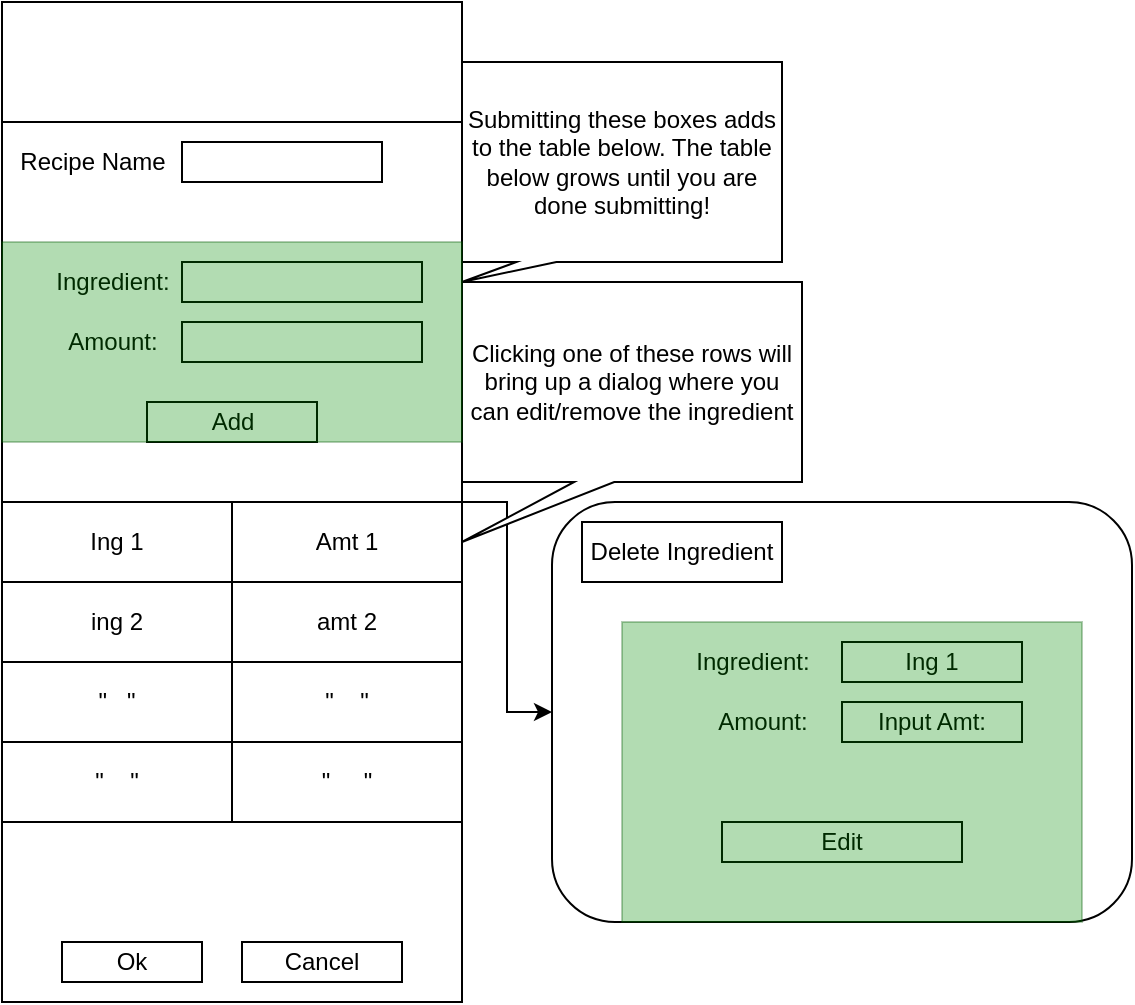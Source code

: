 <mxfile>
    <diagram id="3AVd1h9ltRHQ-pUu8P7T" name="Recipe/ingredient input">
        <mxGraphModel dx="507" dy="504" grid="1" gridSize="10" guides="1" tooltips="1" connect="1" arrows="1" fold="1" page="1" pageScale="1" pageWidth="850" pageHeight="1100" math="0" shadow="0">
            <root>
                <mxCell id="0"/>
                <mxCell id="1" parent="0"/>
                <mxCell id="26" style="edgeStyle=orthogonalEdgeStyle;rounded=0;orthogonalLoop=1;jettySize=auto;html=1;" parent="1" source="2" target="27" edge="1">
                    <mxGeometry relative="1" as="geometry">
                        <mxPoint x="420" y="260" as="targetPoint"/>
                    </mxGeometry>
                </mxCell>
                <mxCell id="2" value="" style="whiteSpace=wrap;html=1;" parent="1" vertex="1">
                    <mxGeometry x="150" y="10" width="230" height="500" as="geometry"/>
                </mxCell>
                <mxCell id="3" value="" style="whiteSpace=wrap;html=1;" parent="1" vertex="1">
                    <mxGeometry x="150" y="10" width="230" height="60" as="geometry"/>
                </mxCell>
                <mxCell id="4" value="" style="whiteSpace=wrap;html=1;rotation=0;" parent="1" vertex="1">
                    <mxGeometry x="240" y="80" width="100" height="20" as="geometry"/>
                </mxCell>
                <mxCell id="5" value="" style="whiteSpace=wrap;html=1;rotation=0;" parent="1" vertex="1">
                    <mxGeometry x="240" y="140" width="120" height="20" as="geometry"/>
                </mxCell>
                <mxCell id="6" value="" style="shape=table;html=1;whiteSpace=wrap;startSize=0;container=1;collapsible=0;childLayout=tableLayout;" parent="1" vertex="1">
                    <mxGeometry x="150" y="260" width="230" height="160" as="geometry"/>
                </mxCell>
                <mxCell id="7" value="" style="shape=partialRectangle;html=1;whiteSpace=wrap;collapsible=0;dropTarget=0;pointerEvents=0;fillColor=none;top=0;left=0;bottom=0;right=0;points=[[0,0.5],[1,0.5]];portConstraint=eastwest;" parent="6" vertex="1">
                    <mxGeometry width="230" height="40" as="geometry"/>
                </mxCell>
                <mxCell id="8" value="Ing 1" style="shape=partialRectangle;html=1;whiteSpace=wrap;connectable=0;overflow=hidden;fillColor=none;top=0;left=0;bottom=0;right=0;" parent="7" vertex="1">
                    <mxGeometry width="115" height="40" as="geometry"/>
                </mxCell>
                <mxCell id="9" value="Amt 1" style="shape=partialRectangle;html=1;whiteSpace=wrap;connectable=0;overflow=hidden;fillColor=none;top=0;left=0;bottom=0;right=0;" parent="7" vertex="1">
                    <mxGeometry x="115" width="115" height="40" as="geometry"/>
                </mxCell>
                <mxCell id="10" value="" style="shape=partialRectangle;html=1;whiteSpace=wrap;collapsible=0;dropTarget=0;pointerEvents=0;fillColor=none;top=0;left=0;bottom=0;right=0;points=[[0,0.5],[1,0.5]];portConstraint=eastwest;" parent="6" vertex="1">
                    <mxGeometry y="40" width="230" height="40" as="geometry"/>
                </mxCell>
                <mxCell id="11" value="ing 2" style="shape=partialRectangle;html=1;whiteSpace=wrap;connectable=0;overflow=hidden;fillColor=none;top=0;left=0;bottom=0;right=0;" parent="10" vertex="1">
                    <mxGeometry width="115" height="40" as="geometry"/>
                </mxCell>
                <mxCell id="12" value="amt 2" style="shape=partialRectangle;html=1;whiteSpace=wrap;connectable=0;overflow=hidden;fillColor=none;top=0;left=0;bottom=0;right=0;" parent="10" vertex="1">
                    <mxGeometry x="115" width="115" height="40" as="geometry"/>
                </mxCell>
                <mxCell id="13" value="" style="shape=partialRectangle;html=1;whiteSpace=wrap;collapsible=0;dropTarget=0;pointerEvents=0;fillColor=none;top=0;left=0;bottom=0;right=0;points=[[0,0.5],[1,0.5]];portConstraint=eastwest;" parent="6" vertex="1">
                    <mxGeometry y="80" width="230" height="40" as="geometry"/>
                </mxCell>
                <mxCell id="14" value="&quot;&amp;nbsp; &amp;nbsp;&quot;" style="shape=partialRectangle;html=1;whiteSpace=wrap;connectable=0;overflow=hidden;fillColor=none;top=0;left=0;bottom=0;right=0;" parent="13" vertex="1">
                    <mxGeometry width="115" height="40" as="geometry"/>
                </mxCell>
                <mxCell id="15" value="&quot;&amp;nbsp; &amp;nbsp; &quot;" style="shape=partialRectangle;html=1;whiteSpace=wrap;connectable=0;overflow=hidden;fillColor=none;top=0;left=0;bottom=0;right=0;" parent="13" vertex="1">
                    <mxGeometry x="115" width="115" height="40" as="geometry"/>
                </mxCell>
                <mxCell id="16" value="" style="shape=partialRectangle;html=1;whiteSpace=wrap;collapsible=0;dropTarget=0;pointerEvents=0;fillColor=none;top=0;left=0;bottom=0;right=0;points=[[0,0.5],[1,0.5]];portConstraint=eastwest;" parent="6" vertex="1">
                    <mxGeometry y="120" width="230" height="40" as="geometry"/>
                </mxCell>
                <mxCell id="17" value="&quot;&amp;nbsp; &amp;nbsp; &quot;" style="shape=partialRectangle;html=1;whiteSpace=wrap;connectable=0;overflow=hidden;fillColor=none;top=0;left=0;bottom=0;right=0;" parent="16" vertex="1">
                    <mxGeometry width="115" height="40" as="geometry"/>
                </mxCell>
                <mxCell id="18" value="&quot;&amp;nbsp; &amp;nbsp; &amp;nbsp;&quot;" style="shape=partialRectangle;html=1;whiteSpace=wrap;connectable=0;overflow=hidden;fillColor=none;top=0;left=0;bottom=0;right=0;" parent="16" vertex="1">
                    <mxGeometry x="115" width="115" height="40" as="geometry"/>
                </mxCell>
                <mxCell id="19" value="Recipe Name" style="text;html=1;resizable=0;autosize=1;align=center;verticalAlign=middle;points=[];fillColor=none;strokeColor=none;rounded=0;" parent="1" vertex="1">
                    <mxGeometry x="150" y="80" width="90" height="20" as="geometry"/>
                </mxCell>
                <mxCell id="20" value="Ingredient:" style="text;html=1;resizable=0;autosize=1;align=center;verticalAlign=middle;points=[];fillColor=none;strokeColor=none;rounded=0;" parent="1" vertex="1">
                    <mxGeometry x="170" y="140" width="70" height="20" as="geometry"/>
                </mxCell>
                <mxCell id="21" value="Amount:" style="text;html=1;resizable=0;autosize=1;align=center;verticalAlign=middle;points=[];fillColor=none;strokeColor=none;rounded=0;" parent="1" vertex="1">
                    <mxGeometry x="175" y="170" width="60" height="20" as="geometry"/>
                </mxCell>
                <mxCell id="22" value="" style="whiteSpace=wrap;html=1;" parent="1" vertex="1">
                    <mxGeometry x="240" y="170" width="120" height="20" as="geometry"/>
                </mxCell>
                <mxCell id="23" value="Add" style="whiteSpace=wrap;html=1;" parent="1" vertex="1">
                    <mxGeometry x="222.5" y="210" width="85" height="20" as="geometry"/>
                </mxCell>
                <mxCell id="24" value="Ok" style="whiteSpace=wrap;html=1;" parent="1" vertex="1">
                    <mxGeometry x="180" y="480" width="70" height="20" as="geometry"/>
                </mxCell>
                <mxCell id="25" value="Cancel" style="whiteSpace=wrap;html=1;" parent="1" vertex="1">
                    <mxGeometry x="270" y="480" width="80" height="20" as="geometry"/>
                </mxCell>
                <mxCell id="27" value="" style="rounded=1;whiteSpace=wrap;html=1;" parent="1" vertex="1">
                    <mxGeometry x="425" y="260" width="290" height="210" as="geometry"/>
                </mxCell>
                <mxCell id="28" value="Delete Ingredient" style="whiteSpace=wrap;html=1;" parent="1" vertex="1">
                    <mxGeometry x="440" y="270" width="100" height="30" as="geometry"/>
                </mxCell>
                <mxCell id="29" value="Ingredient:" style="text;html=1;resizable=0;autosize=1;align=center;verticalAlign=middle;points=[];fillColor=none;strokeColor=none;rounded=0;" parent="1" vertex="1">
                    <mxGeometry x="490" y="330" width="70" height="20" as="geometry"/>
                </mxCell>
                <mxCell id="30" value="Ing 1" style="whiteSpace=wrap;html=1;" parent="1" vertex="1">
                    <mxGeometry x="570" y="330" width="90" height="20" as="geometry"/>
                </mxCell>
                <mxCell id="31" value="Amount:" style="text;html=1;resizable=0;autosize=1;align=center;verticalAlign=middle;points=[];fillColor=none;strokeColor=none;rounded=0;" parent="1" vertex="1">
                    <mxGeometry x="500" y="360" width="60" height="20" as="geometry"/>
                </mxCell>
                <mxCell id="32" value="Input Amt:" style="whiteSpace=wrap;html=1;" parent="1" vertex="1">
                    <mxGeometry x="570" y="360" width="90" height="20" as="geometry"/>
                </mxCell>
                <mxCell id="33" value="Edit" style="whiteSpace=wrap;html=1;" parent="1" vertex="1">
                    <mxGeometry x="510" y="420" width="120" height="20" as="geometry"/>
                </mxCell>
                <mxCell id="34" value="Submitting these boxes adds to the table below. The table below grows until you are done submitting!" style="shape=callout;whiteSpace=wrap;html=1;perimeter=calloutPerimeter;position2=0;size=10;position=0.17;" parent="1" vertex="1">
                    <mxGeometry x="380" y="40" width="160" height="110" as="geometry"/>
                </mxCell>
                <mxCell id="35" value="Clicking one of these rows will bring up a dialog where you can edit/remove the ingredient" style="shape=callout;whiteSpace=wrap;html=1;perimeter=calloutPerimeter;position2=0;size=30;position=0.33;" parent="1" vertex="1">
                    <mxGeometry x="380" y="150" width="170" height="130" as="geometry"/>
                </mxCell>
                <mxCell id="36" value="" style="rounded=0;whiteSpace=wrap;html=1;opacity=30;fillColor=#008a00;strokeColor=#005700;fontColor=#ffffff;" parent="1" vertex="1">
                    <mxGeometry x="150" y="130" width="230" height="100" as="geometry"/>
                </mxCell>
                <mxCell id="37" value="" style="rounded=0;whiteSpace=wrap;html=1;opacity=30;fillColor=#008a00;strokeColor=#005700;fontColor=#ffffff;" parent="1" vertex="1">
                    <mxGeometry x="460" y="320" width="230" height="150" as="geometry"/>
                </mxCell>
            </root>
        </mxGraphModel>
    </diagram>
    <diagram id="GiPZp5zmL2UlnNjpG3-Y" name="Ingredient Inventory input">
        &#xa;        &#xa;        &#xa;&#xa;&#xa;
        <mxGraphModel dx="273" dy="617" grid="1" gridSize="10" guides="1" tooltips="1" connect="1" arrows="1" fold="1" page="1" pageScale="1" pageWidth="850" pageHeight="1100" math="0" shadow="0">
            &#xa;            &#xa;            &#xa;&#xa;&#xa;
            <root>
                &#xa;                &#xa;                &#xa;&#xa;&#xa;
                <mxCell id="L5mP2ktc0rMAaEoYQE35-0"/>
                &#xa;                &#xa;                &#xa;&#xa;&#xa;
                <mxCell id="L5mP2ktc0rMAaEoYQE35-1" parent="L5mP2ktc0rMAaEoYQE35-0"/>
                &#xa;                &#xa;                &#xa;&#xa;&#xa;
                <mxCell id="TaaziKy1Ox2-TLBq6wDf-0" value="" style="whiteSpace=wrap;html=1;" vertex="1" parent="L5mP2ktc0rMAaEoYQE35-1">
                    &#xa;                    &#xa;                    &#xa;&#xa;&#xa;
                    <mxGeometry x="150" y="10" width="230" height="500" as="geometry"/>
                    &#xa;                    &#xa;                    &#xa;&#xa;&#xa;
                </mxCell>
                &#xa;                &#xa;                &#xa;&#xa;&#xa;
                <mxCell id="TaaziKy1Ox2-TLBq6wDf-1" value="" style="whiteSpace=wrap;html=1;" vertex="1" parent="L5mP2ktc0rMAaEoYQE35-1">
                    &#xa;                    &#xa;                    &#xa;&#xa;&#xa;
                    <mxGeometry x="150" y="10" width="230" height="60" as="geometry"/>
                    &#xa;                    &#xa;                    &#xa;&#xa;&#xa;
                </mxCell>
                &#xa;                &#xa;                &#xa;&#xa;&#xa;
                <mxCell id="TaaziKy1Ox2-TLBq6wDf-3" value="" style="whiteSpace=wrap;html=1;rotation=0;" vertex="1" parent="L5mP2ktc0rMAaEoYQE35-1">
                    &#xa;                    &#xa;                    &#xa;&#xa;&#xa;
                    <mxGeometry x="230" y="80" width="120" height="20" as="geometry"/>
                    &#xa;                    &#xa;                    &#xa;&#xa;&#xa;
                </mxCell>
                &#xa;                &#xa;                &#xa;&#xa;&#xa;
                <mxCell id="TaaziKy1Ox2-TLBq6wDf-4" value="" style="shape=table;html=1;whiteSpace=wrap;startSize=0;container=1;collapsible=0;childLayout=tableLayout;" vertex="1" parent="L5mP2ktc0rMAaEoYQE35-1">
                    &#xa;                    &#xa;                    &#xa;&#xa;&#xa;
                    <mxGeometry x="150" y="150" width="230" height="260" as="geometry"/>
                    &#xa;                    &#xa;                    &#xa;&#xa;&#xa;
                </mxCell>
                &#xa;                &#xa;                &#xa;&#xa;&#xa;
                <mxCell id="TaaziKy1Ox2-TLBq6wDf-5" value="" style="shape=partialRectangle;html=1;whiteSpace=wrap;collapsible=0;dropTarget=0;pointerEvents=0;fillColor=none;top=0;left=0;bottom=0;right=0;points=[[0,0.5],[1,0.5]];portConstraint=eastwest;" vertex="1" parent="TaaziKy1Ox2-TLBq6wDf-4">
                    &#xa;                    &#xa;                    &#xa;&#xa;&#xa;
                    <mxGeometry width="230" height="65" as="geometry"/>
                    &#xa;                    &#xa;                    &#xa;&#xa;&#xa;
                </mxCell>
                &#xa;                &#xa;                &#xa;&#xa;&#xa;
                <mxCell id="TaaziKy1Ox2-TLBq6wDf-6" value="Ing 1" style="shape=partialRectangle;html=1;whiteSpace=wrap;connectable=0;overflow=hidden;fillColor=none;top=0;left=0;bottom=0;right=0;" vertex="1" parent="TaaziKy1Ox2-TLBq6wDf-5">
                    &#xa;                    &#xa;                    &#xa;&#xa;&#xa;
                    <mxGeometry width="115" height="65" as="geometry"/>
                    &#xa;                    &#xa;                    &#xa;&#xa;&#xa;
                </mxCell>
                &#xa;                &#xa;                &#xa;&#xa;&#xa;
                <mxCell id="TaaziKy1Ox2-TLBq6wDf-7" value="Amt 1" style="shape=partialRectangle;html=1;whiteSpace=wrap;connectable=0;overflow=hidden;fillColor=none;top=0;left=0;bottom=0;right=0;" vertex="1" parent="TaaziKy1Ox2-TLBq6wDf-5">
                    &#xa;                    &#xa;                    &#xa;&#xa;&#xa;
                    <mxGeometry x="115" width="115" height="65" as="geometry"/>
                    &#xa;                    &#xa;                    &#xa;&#xa;&#xa;
                </mxCell>
                &#xa;                &#xa;                &#xa;&#xa;&#xa;
                <mxCell id="TaaziKy1Ox2-TLBq6wDf-8" value="" style="shape=partialRectangle;html=1;whiteSpace=wrap;collapsible=0;dropTarget=0;pointerEvents=0;fillColor=none;top=0;left=0;bottom=0;right=0;points=[[0,0.5],[1,0.5]];portConstraint=eastwest;" vertex="1" parent="TaaziKy1Ox2-TLBq6wDf-4">
                    &#xa;                    &#xa;                    &#xa;&#xa;&#xa;
                    <mxGeometry y="65" width="230" height="65" as="geometry"/>
                    &#xa;                    &#xa;                    &#xa;&#xa;&#xa;
                </mxCell>
                &#xa;                &#xa;                &#xa;&#xa;&#xa;
                <mxCell id="TaaziKy1Ox2-TLBq6wDf-9" value="ing 2" style="shape=partialRectangle;html=1;whiteSpace=wrap;connectable=0;overflow=hidden;fillColor=none;top=0;left=0;bottom=0;right=0;" vertex="1" parent="TaaziKy1Ox2-TLBq6wDf-8">
                    &#xa;                    &#xa;                    &#xa;&#xa;&#xa;
                    <mxGeometry width="115" height="65" as="geometry"/>
                    &#xa;                    &#xa;                    &#xa;&#xa;&#xa;
                </mxCell>
                &#xa;                &#xa;                &#xa;&#xa;&#xa;
                <mxCell id="TaaziKy1Ox2-TLBq6wDf-10" value="amt 2" style="shape=partialRectangle;html=1;whiteSpace=wrap;connectable=0;overflow=hidden;fillColor=none;top=0;left=0;bottom=0;right=0;" vertex="1" parent="TaaziKy1Ox2-TLBq6wDf-8">
                    &#xa;                    &#xa;                    &#xa;&#xa;&#xa;
                    <mxGeometry x="115" width="115" height="65" as="geometry"/>
                    &#xa;                    &#xa;                    &#xa;&#xa;&#xa;
                </mxCell>
                &#xa;                &#xa;                &#xa;&#xa;&#xa;
                <mxCell id="TaaziKy1Ox2-TLBq6wDf-11" value="" style="shape=partialRectangle;html=1;whiteSpace=wrap;collapsible=0;dropTarget=0;pointerEvents=0;fillColor=none;top=0;left=0;bottom=0;right=0;points=[[0,0.5],[1,0.5]];portConstraint=eastwest;" vertex="1" parent="TaaziKy1Ox2-TLBq6wDf-4">
                    &#xa;                    &#xa;                    &#xa;&#xa;&#xa;
                    <mxGeometry y="130" width="230" height="65" as="geometry"/>
                    &#xa;                    &#xa;                    &#xa;&#xa;&#xa;
                </mxCell>
                &#xa;                &#xa;                &#xa;&#xa;&#xa;
                <mxCell id="TaaziKy1Ox2-TLBq6wDf-12" value="&quot;&amp;nbsp; &amp;nbsp;&quot;" style="shape=partialRectangle;html=1;whiteSpace=wrap;connectable=0;overflow=hidden;fillColor=none;top=0;left=0;bottom=0;right=0;" vertex="1" parent="TaaziKy1Ox2-TLBq6wDf-11">
                    &#xa;                    &#xa;                    &#xa;&#xa;&#xa;
                    <mxGeometry width="115" height="65" as="geometry"/>
                    &#xa;                    &#xa;                    &#xa;&#xa;&#xa;
                </mxCell>
                &#xa;                &#xa;                &#xa;&#xa;&#xa;
                <mxCell id="TaaziKy1Ox2-TLBq6wDf-13" value="&quot;&amp;nbsp; &amp;nbsp; &quot;" style="shape=partialRectangle;html=1;whiteSpace=wrap;connectable=0;overflow=hidden;fillColor=none;top=0;left=0;bottom=0;right=0;" vertex="1" parent="TaaziKy1Ox2-TLBq6wDf-11">
                    &#xa;                    &#xa;                    &#xa;&#xa;&#xa;
                    <mxGeometry x="115" width="115" height="65" as="geometry"/>
                    &#xa;                    &#xa;                    &#xa;&#xa;&#xa;
                </mxCell>
                &#xa;                &#xa;                &#xa;&#xa;&#xa;
                <mxCell id="TaaziKy1Ox2-TLBq6wDf-14" value="" style="shape=partialRectangle;html=1;whiteSpace=wrap;collapsible=0;dropTarget=0;pointerEvents=0;fillColor=none;top=0;left=0;bottom=0;right=0;points=[[0,0.5],[1,0.5]];portConstraint=eastwest;" vertex="1" parent="TaaziKy1Ox2-TLBq6wDf-4">
                    &#xa;                    &#xa;                    &#xa;&#xa;&#xa;
                    <mxGeometry y="195" width="230" height="65" as="geometry"/>
                    &#xa;                    &#xa;                    &#xa;&#xa;&#xa;
                </mxCell>
                &#xa;                &#xa;                &#xa;&#xa;&#xa;
                <mxCell id="TaaziKy1Ox2-TLBq6wDf-15" value="&quot;&amp;nbsp; &amp;nbsp; &quot;" style="shape=partialRectangle;html=1;whiteSpace=wrap;connectable=0;overflow=hidden;fillColor=none;top=0;left=0;bottom=0;right=0;" vertex="1" parent="TaaziKy1Ox2-TLBq6wDf-14">
                    &#xa;                    &#xa;                    &#xa;&#xa;&#xa;
                    <mxGeometry width="115" height="65" as="geometry"/>
                    &#xa;                    &#xa;                    &#xa;&#xa;&#xa;
                </mxCell>
                &#xa;                &#xa;                &#xa;&#xa;&#xa;
                <mxCell id="TaaziKy1Ox2-TLBq6wDf-16" value="&quot;&amp;nbsp; &amp;nbsp; &amp;nbsp;&quot;" style="shape=partialRectangle;html=1;whiteSpace=wrap;connectable=0;overflow=hidden;fillColor=none;top=0;left=0;bottom=0;right=0;" vertex="1" parent="TaaziKy1Ox2-TLBq6wDf-14">
                    &#xa;                    &#xa;                    &#xa;&#xa;&#xa;
                    <mxGeometry x="115" width="115" height="65" as="geometry"/>
                    &#xa;                    &#xa;                    &#xa;&#xa;&#xa;
                </mxCell>
                &#xa;                &#xa;                &#xa;&#xa;&#xa;
                <mxCell id="TaaziKy1Ox2-TLBq6wDf-18" value="Ingredient:" style="text;html=1;resizable=0;autosize=1;align=center;verticalAlign=middle;points=[];fillColor=none;strokeColor=none;rounded=0;" vertex="1" parent="L5mP2ktc0rMAaEoYQE35-1">
                    &#xa;                    &#xa;                    &#xa;&#xa;&#xa;
                    <mxGeometry x="160" y="80" width="70" height="20" as="geometry"/>
                    &#xa;                    &#xa;                    &#xa;&#xa;&#xa;
                </mxCell>
                &#xa;                &#xa;                &#xa;&#xa;&#xa;
                <mxCell id="TaaziKy1Ox2-TLBq6wDf-21" value="Add" style="whiteSpace=wrap;html=1;" vertex="1" parent="L5mP2ktc0rMAaEoYQE35-1">
                    &#xa;                    &#xa;                    &#xa;&#xa;&#xa;
                    <mxGeometry x="152.5" y="120" width="85" height="20" as="geometry"/>
                    &#xa;                    &#xa;                    &#xa;&#xa;&#xa;
                </mxCell>
                &#xa;                &#xa;                &#xa;&#xa;&#xa;
                <mxCell id="TaaziKy1Ox2-TLBq6wDf-22" value="Ok" style="whiteSpace=wrap;html=1;" vertex="1" parent="L5mP2ktc0rMAaEoYQE35-1">
                    &#xa;                    &#xa;                    &#xa;&#xa;&#xa;
                    <mxGeometry x="180" y="480" width="70" height="20" as="geometry"/>
                    &#xa;                    &#xa;                    &#xa;&#xa;&#xa;
                </mxCell>
                &#xa;                &#xa;                &#xa;&#xa;&#xa;
                <mxCell id="TaaziKy1Ox2-TLBq6wDf-23" value="Cancel" style="whiteSpace=wrap;html=1;" vertex="1" parent="L5mP2ktc0rMAaEoYQE35-1">
                    &#xa;                    &#xa;                    &#xa;&#xa;&#xa;
                    <mxGeometry x="270" y="480" width="80" height="20" as="geometry"/>
                    &#xa;                    &#xa;                    &#xa;&#xa;&#xa;
                </mxCell>
                &#xa;                &#xa;                &#xa;&#xa;&#xa;
                <mxCell id="TaaziKy1Ox2-TLBq6wDf-24" value="" style="rounded=0;whiteSpace=wrap;html=1;opacity=30;fillColor=#008a00;strokeColor=#005700;fontColor=#ffffff;" vertex="1" parent="L5mP2ktc0rMAaEoYQE35-1">
                    &#xa;                    &#xa;                    &#xa;&#xa;&#xa;
                    <mxGeometry x="150" y="70" width="230" height="80" as="geometry"/>
                    &#xa;                    &#xa;                    &#xa;&#xa;&#xa;
                </mxCell>
                &#xa;                &#xa;                &#xa;&#xa;&#xa;
            </root>
            &#xa;            &#xa;            &#xa;&#xa;&#xa;
        </mxGraphModel>
        &#xa;        &#xa;        &#xa;&#xa;&#xa;
    </diagram>
    <diagram id="KKAgBWJCSy66_8Z6lS-h" name="Project &quot;tree&quot; of utility">
        <mxGraphModel dx="531" dy="504" grid="1" gridSize="10" guides="1" tooltips="1" connect="1" arrows="1" fold="1" page="1" pageScale="1" pageWidth="850" pageHeight="1100" math="0" shadow="0">
            <root>
                <mxCell id="EGJJTRDklSJmqtar7tgE-0"/>
                <mxCell id="EGJJTRDklSJmqtar7tgE-1" parent="EGJJTRDklSJmqtar7tgE-0"/>
                <mxCell id="EGJJTRDklSJmqtar7tgE-6" style="edgeStyle=orthogonalEdgeStyle;rounded=0;orthogonalLoop=1;jettySize=auto;html=1;entryX=0.5;entryY=0;entryDx=0;entryDy=0;" parent="EGJJTRDklSJmqtar7tgE-1" source="EGJJTRDklSJmqtar7tgE-2" target="EGJJTRDklSJmqtar7tgE-3" edge="1">
                    <mxGeometry relative="1" as="geometry"/>
                </mxCell>
                <mxCell id="EGJJTRDklSJmqtar7tgE-2" value="APP.TSX" style="whiteSpace=wrap;html=1;" parent="EGJJTRDklSJmqtar7tgE-1" vertex="1">
                    <mxGeometry x="280" y="30" width="290" height="70" as="geometry"/>
                </mxCell>
                <mxCell id="EGJJTRDklSJmqtar7tgE-3" value="LOGIN PAGE" style="whiteSpace=wrap;html=1;" parent="EGJJTRDklSJmqtar7tgE-1" vertex="1">
                    <mxGeometry x="500" y="150" width="120" height="60" as="geometry"/>
                </mxCell>
                <mxCell id="EGJJTRDklSJmqtar7tgE-4" value="Find a Recipe page" style="whiteSpace=wrap;html=1;" parent="EGJJTRDklSJmqtar7tgE-1" vertex="1">
                    <mxGeometry x="350" y="240" width="120" height="60" as="geometry"/>
                </mxCell>
                <mxCell id="-pmufvIgYCKUpGP_tuld-0" style="edgeStyle=orthogonalEdgeStyle;rounded=0;orthogonalLoop=1;jettySize=auto;html=1;exitX=0.75;exitY=0;exitDx=0;exitDy=0;" edge="1" parent="EGJJTRDklSJmqtar7tgE-1" source="EGJJTRDklSJmqtar7tgE-7">
                    <mxGeometry relative="1" as="geometry">
                        <mxPoint x="270" y="140" as="targetPoint"/>
                    </mxGeometry>
                </mxCell>
                <mxCell id="EGJJTRDklSJmqtar7tgE-8" value="" style="whiteSpace=wrap;html=1;" parent="EGJJTRDklSJmqtar7tgE-1" vertex="1">
                    <mxGeometry x="150" y="340" width="120" height="60" as="geometry"/>
                </mxCell>
                <mxCell id="EGJJTRDklSJmqtar7tgE-77" style="edgeStyle=orthogonalEdgeStyle;rounded=0;orthogonalLoop=1;jettySize=auto;html=1;entryX=1.003;entryY=0.362;entryDx=0;entryDy=0;entryPerimeter=0;" parent="EGJJTRDklSJmqtar7tgE-1" source="EGJJTRDklSJmqtar7tgE-9" target="EGJJTRDklSJmqtar7tgE-2" edge="1">
                    <mxGeometry relative="1" as="geometry"/>
                </mxCell>
                <mxCell id="EGJJTRDklSJmqtar7tgE-9" value="" style="whiteSpace=wrap;html=1;" parent="EGJJTRDklSJmqtar7tgE-1" vertex="1">
                    <mxGeometry x="580" y="150" width="30" height="20" as="geometry"/>
                </mxCell>
                <mxCell id="EGJJTRDklSJmqtar7tgE-79" style="edgeStyle=orthogonalEdgeStyle;rounded=0;orthogonalLoop=1;jettySize=auto;html=1;" parent="EGJJTRDklSJmqtar7tgE-1" source="EGJJTRDklSJmqtar7tgE-78" edge="1">
                    <mxGeometry relative="1" as="geometry">
                        <mxPoint x="210" y="150" as="targetPoint"/>
                    </mxGeometry>
                </mxCell>
                <mxCell id="EGJJTRDklSJmqtar7tgE-78" value="" style="whiteSpace=wrap;html=1;" parent="EGJJTRDklSJmqtar7tgE-1" vertex="1">
                    <mxGeometry x="280" y="30" width="30" height="20" as="geometry"/>
                </mxCell>
                <mxCell id="I9kNiRxVUr6m5-92YnCB-1" value="recipe input page" style="whiteSpace=wrap;html=1;" parent="EGJJTRDklSJmqtar7tgE-1" vertex="1">
                    <mxGeometry x="50" y="240" width="120" height="60" as="geometry"/>
                </mxCell>
                <mxCell id="I9kNiRxVUr6m5-92YnCB-3" style="edgeStyle=orthogonalEdgeStyle;rounded=0;orthogonalLoop=1;jettySize=auto;html=1;entryX=0.333;entryY=0;entryDx=0;entryDy=0;entryPerimeter=0;" parent="EGJJTRDklSJmqtar7tgE-1" source="I9kNiRxVUr6m5-92YnCB-2" edge="1" target="I9kNiRxVUr6m5-92YnCB-1">
                    <mxGeometry relative="1" as="geometry">
                        <mxPoint x="90" y="230" as="targetPoint"/>
                    </mxGeometry>
                </mxCell>
                <mxCell id="I9kNiRxVUr6m5-92YnCB-4" style="edgeStyle=orthogonalEdgeStyle;rounded=0;orthogonalLoop=1;jettySize=auto;html=1;entryX=0.5;entryY=0;entryDx=0;entryDy=0;" parent="EGJJTRDklSJmqtar7tgE-1" source="I9kNiRxVUr6m5-92YnCB-2" target="EGJJTRDklSJmqtar7tgE-4" edge="1">
                    <mxGeometry relative="1" as="geometry">
                        <mxPoint x="410" y="220" as="targetPoint"/>
                    </mxGeometry>
                </mxCell>
                <mxCell id="I9kNiRxVUr6m5-92YnCB-9" style="edgeStyle=orthogonalEdgeStyle;rounded=0;orthogonalLoop=1;jettySize=auto;html=1;entryX=0.415;entryY=0.014;entryDx=0;entryDy=0;entryPerimeter=0;" parent="EGJJTRDklSJmqtar7tgE-1" source="I9kNiRxVUr6m5-92YnCB-2" target="I9kNiRxVUr6m5-92YnCB-6" edge="1">
                    <mxGeometry relative="1" as="geometry"/>
                </mxCell>
                <mxCell id="I9kNiRxVUr6m5-92YnCB-2" value="Recipe colleciton page" style="whiteSpace=wrap;html=1;" parent="EGJJTRDklSJmqtar7tgE-1" vertex="1">
                    <mxGeometry x="150" y="150" width="120" height="60" as="geometry"/>
                </mxCell>
                <mxCell id="I9kNiRxVUr6m5-92YnCB-6" value="shopping companion" style="whiteSpace=wrap;html=1;" parent="EGJJTRDklSJmqtar7tgE-1" vertex="1">
                    <mxGeometry x="200" y="240" width="120" height="60" as="geometry"/>
                </mxCell>
                <mxCell id="EGJJTRDklSJmqtar7tgE-7" value="MyNavbar" style="whiteSpace=wrap;html=1;" parent="EGJJTRDklSJmqtar7tgE-1" vertex="1">
                    <mxGeometry x="210" y="150" width="60" height="20" as="geometry"/>
                </mxCell>
            </root>
        </mxGraphModel>
    </diagram>
    <diagram id="kNzH9KVK665VCgbRMdGk" name="Page-4">
        <mxGraphModel dx="516" dy="504" grid="1" gridSize="10" guides="1" tooltips="1" connect="1" arrows="1" fold="1" page="1" pageScale="1" pageWidth="850" pageHeight="1100" math="0" shadow="0">
            <root>
                <mxCell id="KNkGcXszpvs-Hz9ZdYNZ-0"/>
                <mxCell id="KNkGcXszpvs-Hz9ZdYNZ-1" parent="KNkGcXszpvs-Hz9ZdYNZ-0"/>
                <mxCell id="NrXDxESYPebnE_65LbPq-0" value="" style="verticalLabelPosition=bottom;verticalAlign=top;html=1;shadow=0;dashed=0;strokeWidth=1;shape=mxgraph.android.phone2;strokeColor=#c0c0c0;" parent="KNkGcXszpvs-Hz9ZdYNZ-1" vertex="1">
                    <mxGeometry x="180" y="20" width="265" height="460" as="geometry"/>
                </mxCell>
                <mxCell id="NrXDxESYPebnE_65LbPq-1" value="" style="shape=table;html=1;whiteSpace=wrap;startSize=0;container=1;collapsible=0;childLayout=tableLayout;" parent="KNkGcXszpvs-Hz9ZdYNZ-1" vertex="1">
                    <mxGeometry x="199" y="170" width="231" height="240" as="geometry"/>
                </mxCell>
                <mxCell id="NrXDxESYPebnE_65LbPq-2" value="" style="shape=partialRectangle;html=1;whiteSpace=wrap;collapsible=0;dropTarget=0;pointerEvents=0;fillColor=none;top=0;left=0;bottom=0;right=0;points=[[0,0.5],[1,0.5]];portConstraint=eastwest;" parent="NrXDxESYPebnE_65LbPq-1" vertex="1">
                    <mxGeometry width="231" height="80" as="geometry"/>
                </mxCell>
                <mxCell id="NrXDxESYPebnE_65LbPq-3" value="" style="shape=partialRectangle;html=1;whiteSpace=wrap;connectable=0;overflow=hidden;fillColor=none;top=0;left=0;bottom=0;right=0;" parent="NrXDxESYPebnE_65LbPq-2" vertex="1">
                    <mxGeometry width="72" height="80" as="geometry"/>
                </mxCell>
                <mxCell id="NrXDxESYPebnE_65LbPq-4" value="" style="shape=partialRectangle;html=1;whiteSpace=wrap;connectable=0;overflow=hidden;fillColor=none;top=0;left=0;bottom=0;right=0;" parent="NrXDxESYPebnE_65LbPq-2" vertex="1">
                    <mxGeometry x="72" width="81" height="80" as="geometry"/>
                </mxCell>
                <mxCell id="NrXDxESYPebnE_65LbPq-5" value="" style="shape=partialRectangle;html=1;whiteSpace=wrap;connectable=0;overflow=hidden;fillColor=none;top=0;left=0;bottom=0;right=0;" parent="NrXDxESYPebnE_65LbPq-2" vertex="1">
                    <mxGeometry x="153" width="78" height="80" as="geometry"/>
                </mxCell>
                <mxCell id="NrXDxESYPebnE_65LbPq-6" value="" style="shape=partialRectangle;html=1;whiteSpace=wrap;collapsible=0;dropTarget=0;pointerEvents=0;fillColor=none;top=0;left=0;bottom=0;right=0;points=[[0,0.5],[1,0.5]];portConstraint=eastwest;" parent="NrXDxESYPebnE_65LbPq-1" vertex="1">
                    <mxGeometry y="80" width="231" height="80" as="geometry"/>
                </mxCell>
                <mxCell id="NrXDxESYPebnE_65LbPq-7" value="" style="shape=partialRectangle;html=1;whiteSpace=wrap;connectable=0;overflow=hidden;fillColor=none;top=0;left=0;bottom=0;right=0;" parent="NrXDxESYPebnE_65LbPq-6" vertex="1">
                    <mxGeometry width="72" height="80" as="geometry"/>
                </mxCell>
                <mxCell id="NrXDxESYPebnE_65LbPq-8" value="" style="shape=partialRectangle;html=1;whiteSpace=wrap;connectable=0;overflow=hidden;fillColor=none;top=0;left=0;bottom=0;right=0;" parent="NrXDxESYPebnE_65LbPq-6" vertex="1">
                    <mxGeometry x="72" width="81" height="80" as="geometry"/>
                </mxCell>
                <mxCell id="NrXDxESYPebnE_65LbPq-9" value="" style="shape=partialRectangle;html=1;whiteSpace=wrap;connectable=0;overflow=hidden;fillColor=none;top=0;left=0;bottom=0;right=0;" parent="NrXDxESYPebnE_65LbPq-6" vertex="1">
                    <mxGeometry x="153" width="78" height="80" as="geometry"/>
                </mxCell>
                <mxCell id="NrXDxESYPebnE_65LbPq-10" value="" style="shape=partialRectangle;html=1;whiteSpace=wrap;collapsible=0;dropTarget=0;pointerEvents=0;fillColor=none;top=0;left=0;bottom=0;right=0;points=[[0,0.5],[1,0.5]];portConstraint=eastwest;" parent="NrXDxESYPebnE_65LbPq-1" vertex="1">
                    <mxGeometry y="160" width="231" height="80" as="geometry"/>
                </mxCell>
                <mxCell id="NrXDxESYPebnE_65LbPq-11" value="" style="shape=partialRectangle;html=1;whiteSpace=wrap;connectable=0;overflow=hidden;fillColor=none;top=0;left=0;bottom=0;right=0;" parent="NrXDxESYPebnE_65LbPq-10" vertex="1">
                    <mxGeometry width="72" height="80" as="geometry"/>
                </mxCell>
                <mxCell id="NrXDxESYPebnE_65LbPq-12" value="" style="shape=partialRectangle;html=1;whiteSpace=wrap;connectable=0;overflow=hidden;fillColor=none;top=0;left=0;bottom=0;right=0;" parent="NrXDxESYPebnE_65LbPq-10" vertex="1">
                    <mxGeometry x="72" width="81" height="80" as="geometry"/>
                </mxCell>
                <mxCell id="NrXDxESYPebnE_65LbPq-13" value="" style="shape=partialRectangle;html=1;whiteSpace=wrap;connectable=0;overflow=hidden;fillColor=none;top=0;left=0;bottom=0;right=0;" parent="NrXDxESYPebnE_65LbPq-10" vertex="1">
                    <mxGeometry x="153" width="78" height="80" as="geometry"/>
                </mxCell>
                <mxCell id="NrXDxESYPebnE_65LbPq-14" value="" style="shape=table;html=1;whiteSpace=wrap;startSize=0;container=1;collapsible=0;childLayout=tableLayout;" parent="KNkGcXszpvs-Hz9ZdYNZ-1" vertex="1">
                    <mxGeometry x="222.13" y="60" width="180" height="50" as="geometry"/>
                </mxCell>
                <mxCell id="NrXDxESYPebnE_65LbPq-15" value="" style="shape=partialRectangle;html=1;whiteSpace=wrap;collapsible=0;dropTarget=0;pointerEvents=0;fillColor=none;top=0;left=0;bottom=0;right=0;points=[[0,0.5],[1,0.5]];portConstraint=eastwest;" parent="NrXDxESYPebnE_65LbPq-14" vertex="1">
                    <mxGeometry width="180" height="50" as="geometry"/>
                </mxCell>
                <mxCell id="NrXDxESYPebnE_65LbPq-16" value="" style="shape=partialRectangle;html=1;whiteSpace=wrap;connectable=0;overflow=hidden;fillColor=none;top=0;left=0;bottom=0;right=0;" parent="NrXDxESYPebnE_65LbPq-15" vertex="1">
                    <mxGeometry width="60" height="50" as="geometry"/>
                </mxCell>
                <mxCell id="NrXDxESYPebnE_65LbPq-17" value="" style="shape=partialRectangle;html=1;whiteSpace=wrap;connectable=0;overflow=hidden;fillColor=none;top=0;left=0;bottom=0;right=0;" parent="NrXDxESYPebnE_65LbPq-15" vertex="1">
                    <mxGeometry x="60" width="60" height="50" as="geometry"/>
                </mxCell>
                <mxCell id="NrXDxESYPebnE_65LbPq-18" value="" style="shape=partialRectangle;html=1;whiteSpace=wrap;connectable=0;overflow=hidden;fillColor=none;top=0;left=0;bottom=0;right=0;" parent="NrXDxESYPebnE_65LbPq-15" vertex="1">
                    <mxGeometry x="120" width="60" height="50" as="geometry"/>
                </mxCell>
            </root>
        </mxGraphModel>
    </diagram>
</mxfile>